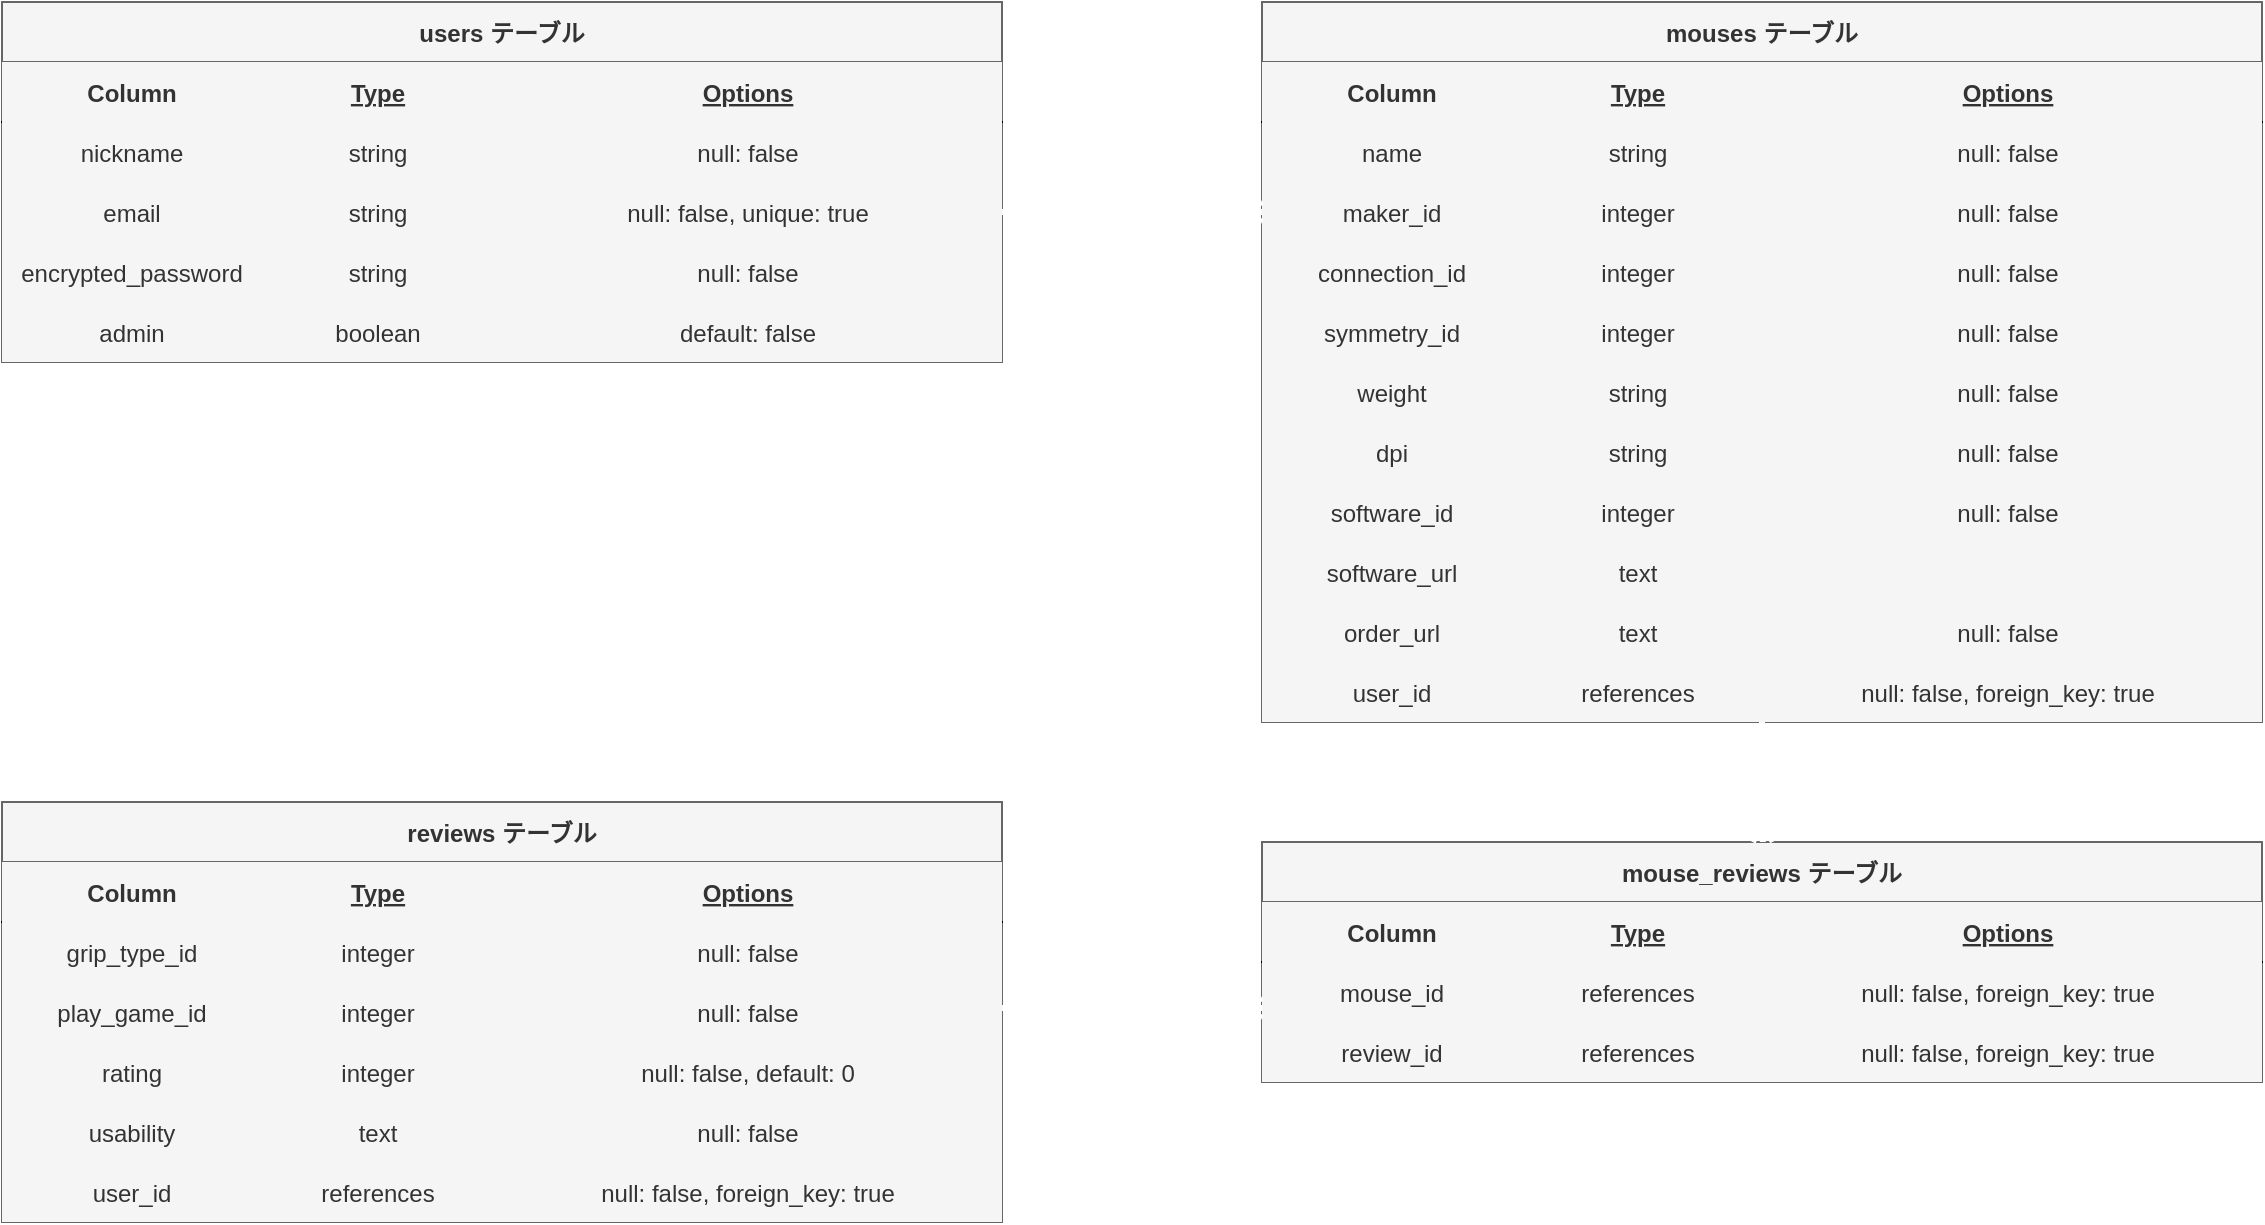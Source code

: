 <mxfile>
    <diagram id="pnJ2fWy09WfW5L_RIFir" name="ページ1">
        <mxGraphModel dx="305" dy="448" grid="1" gridSize="10" guides="0" tooltips="1" connect="1" arrows="1" fold="1" page="1" pageScale="1" pageWidth="827" pageHeight="1169" math="0" shadow="0">
            <root>
                <mxCell id="0"/>
                <mxCell id="1" parent="0"/>
                <mxCell id="3" value="mouses テーブル" style="shape=table;startSize=30;container=1;collapsible=1;childLayout=tableLayout;fixedRows=1;rowLines=0;fontStyle=1;align=center;resizeLast=1;verticalAlign=middle;fillColor=#f5f5f5;fontColor=#333333;strokeColor=#666666;" parent="1" vertex="1">
                    <mxGeometry x="670" y="80" width="500" height="360" as="geometry"/>
                </mxCell>
                <mxCell id="4" value="" style="shape=partialRectangle;collapsible=0;dropTarget=0;pointerEvents=0;fillColor=none;top=0;left=0;bottom=1;right=0;points=[[0,0.5],[1,0.5]];portConstraint=eastwest;align=center;" parent="3" vertex="1">
                    <mxGeometry y="30" width="500" height="30" as="geometry"/>
                </mxCell>
                <mxCell id="5" value="Column" style="shape=partialRectangle;connectable=0;fillColor=#f5f5f5;top=0;left=0;bottom=0;right=0;fontStyle=1;overflow=hidden;align=center;fontColor=#333333;strokeColor=#666666;" parent="4" vertex="1">
                    <mxGeometry width="130" height="30" as="geometry">
                        <mxRectangle width="130" height="30" as="alternateBounds"/>
                    </mxGeometry>
                </mxCell>
                <mxCell id="6" value="Type" style="shape=partialRectangle;connectable=0;fillColor=#f5f5f5;top=0;left=0;bottom=0;right=0;align=center;spacingLeft=6;fontStyle=5;overflow=hidden;fontColor=#333333;strokeColor=#666666;" parent="4" vertex="1">
                    <mxGeometry x="130" width="110" height="30" as="geometry">
                        <mxRectangle width="110" height="30" as="alternateBounds"/>
                    </mxGeometry>
                </mxCell>
                <mxCell id="16" value="Options" style="shape=partialRectangle;connectable=0;fillColor=#f5f5f5;top=0;left=0;bottom=0;right=0;align=center;spacingLeft=6;fontStyle=5;overflow=hidden;fontColor=#333333;strokeColor=#666666;" parent="4" vertex="1">
                    <mxGeometry x="240" width="260" height="30" as="geometry">
                        <mxRectangle width="260" height="30" as="alternateBounds"/>
                    </mxGeometry>
                </mxCell>
                <mxCell id="7" value="" style="shape=partialRectangle;collapsible=0;dropTarget=0;pointerEvents=0;fillColor=none;top=0;left=0;bottom=0;right=0;points=[[0,0.5],[1,0.5]];portConstraint=eastwest;align=center;" parent="3" vertex="1">
                    <mxGeometry y="60" width="500" height="30" as="geometry"/>
                </mxCell>
                <mxCell id="8" value="name" style="shape=partialRectangle;connectable=0;fillColor=#f5f5f5;top=0;left=0;bottom=0;right=0;editable=1;overflow=hidden;align=center;fontColor=#333333;strokeColor=#666666;" parent="7" vertex="1">
                    <mxGeometry width="130" height="30" as="geometry">
                        <mxRectangle width="130" height="30" as="alternateBounds"/>
                    </mxGeometry>
                </mxCell>
                <mxCell id="9" value="string" style="shape=partialRectangle;connectable=0;fillColor=#f5f5f5;top=0;left=0;bottom=0;right=0;align=center;spacingLeft=6;overflow=hidden;fontColor=#333333;strokeColor=#666666;" parent="7" vertex="1">
                    <mxGeometry x="130" width="110" height="30" as="geometry">
                        <mxRectangle width="110" height="30" as="alternateBounds"/>
                    </mxGeometry>
                </mxCell>
                <mxCell id="17" value="null: false" style="shape=partialRectangle;connectable=0;fillColor=#f5f5f5;top=0;left=0;bottom=0;right=0;align=center;spacingLeft=6;overflow=hidden;fontColor=#333333;strokeColor=#666666;" parent="7" vertex="1">
                    <mxGeometry x="240" width="260" height="30" as="geometry">
                        <mxRectangle width="260" height="30" as="alternateBounds"/>
                    </mxGeometry>
                </mxCell>
                <mxCell id="10" value="" style="shape=partialRectangle;collapsible=0;dropTarget=0;pointerEvents=0;fillColor=none;top=0;left=0;bottom=0;right=0;points=[[0,0.5],[1,0.5]];portConstraint=eastwest;align=center;" parent="3" vertex="1">
                    <mxGeometry y="90" width="500" height="30" as="geometry"/>
                </mxCell>
                <mxCell id="11" value="maker_id" style="shape=partialRectangle;connectable=0;fillColor=#f5f5f5;top=0;left=0;bottom=0;right=0;editable=1;overflow=hidden;align=center;fontColor=#333333;strokeColor=#666666;" parent="10" vertex="1">
                    <mxGeometry width="130" height="30" as="geometry">
                        <mxRectangle width="130" height="30" as="alternateBounds"/>
                    </mxGeometry>
                </mxCell>
                <mxCell id="12" value="integer" style="shape=partialRectangle;connectable=0;fillColor=#f5f5f5;top=0;left=0;bottom=0;right=0;align=center;spacingLeft=6;overflow=hidden;fontColor=#333333;strokeColor=#666666;" parent="10" vertex="1">
                    <mxGeometry x="130" width="110" height="30" as="geometry">
                        <mxRectangle width="110" height="30" as="alternateBounds"/>
                    </mxGeometry>
                </mxCell>
                <mxCell id="18" value="null: false" style="shape=partialRectangle;connectable=0;fillColor=#f5f5f5;top=0;left=0;bottom=0;right=0;align=center;spacingLeft=6;overflow=hidden;fontColor=#333333;strokeColor=#666666;" parent="10" vertex="1">
                    <mxGeometry x="240" width="260" height="30" as="geometry">
                        <mxRectangle width="260" height="30" as="alternateBounds"/>
                    </mxGeometry>
                </mxCell>
                <mxCell id="13" value="" style="shape=partialRectangle;collapsible=0;dropTarget=0;pointerEvents=0;fillColor=none;top=0;left=0;bottom=0;right=0;points=[[0,0.5],[1,0.5]];portConstraint=eastwest;align=center;" parent="3" vertex="1">
                    <mxGeometry y="120" width="500" height="30" as="geometry"/>
                </mxCell>
                <mxCell id="14" value="connection_id" style="shape=partialRectangle;connectable=0;fillColor=#f5f5f5;top=0;left=0;bottom=0;right=0;editable=1;overflow=hidden;align=center;fontColor=#333333;strokeColor=#666666;" parent="13" vertex="1">
                    <mxGeometry width="130" height="30" as="geometry">
                        <mxRectangle width="130" height="30" as="alternateBounds"/>
                    </mxGeometry>
                </mxCell>
                <mxCell id="15" value="integer" style="shape=partialRectangle;connectable=0;fillColor=#f5f5f5;top=0;left=0;bottom=0;right=0;align=center;spacingLeft=6;overflow=hidden;fontColor=#333333;strokeColor=#666666;" parent="13" vertex="1">
                    <mxGeometry x="130" width="110" height="30" as="geometry">
                        <mxRectangle width="110" height="30" as="alternateBounds"/>
                    </mxGeometry>
                </mxCell>
                <mxCell id="19" value="null: false" style="shape=partialRectangle;connectable=0;fillColor=#f5f5f5;top=0;left=0;bottom=0;right=0;align=center;spacingLeft=6;overflow=hidden;fontColor=#333333;strokeColor=#666666;" parent="13" vertex="1">
                    <mxGeometry x="240" width="260" height="30" as="geometry">
                        <mxRectangle width="260" height="30" as="alternateBounds"/>
                    </mxGeometry>
                </mxCell>
                <mxCell id="28" style="shape=partialRectangle;collapsible=0;dropTarget=0;pointerEvents=0;fillColor=none;top=0;left=0;bottom=0;right=0;points=[[0,0.5],[1,0.5]];portConstraint=eastwest;align=center;" parent="3" vertex="1">
                    <mxGeometry y="150" width="500" height="30" as="geometry"/>
                </mxCell>
                <mxCell id="29" value="symmetry_id" style="shape=partialRectangle;connectable=0;fillColor=#f5f5f5;top=0;left=0;bottom=0;right=0;editable=1;overflow=hidden;align=center;fontColor=#333333;strokeColor=#666666;" parent="28" vertex="1">
                    <mxGeometry width="130" height="30" as="geometry">
                        <mxRectangle width="130" height="30" as="alternateBounds"/>
                    </mxGeometry>
                </mxCell>
                <mxCell id="30" value="integer" style="shape=partialRectangle;connectable=0;fillColor=#f5f5f5;top=0;left=0;bottom=0;right=0;align=center;spacingLeft=6;overflow=hidden;fontColor=#333333;strokeColor=#666666;" parent="28" vertex="1">
                    <mxGeometry x="130" width="110" height="30" as="geometry">
                        <mxRectangle width="110" height="30" as="alternateBounds"/>
                    </mxGeometry>
                </mxCell>
                <mxCell id="31" value="null: false" style="shape=partialRectangle;connectable=0;fillColor=#f5f5f5;top=0;left=0;bottom=0;right=0;align=center;spacingLeft=6;overflow=hidden;fontStyle=0;fontColor=#333333;strokeColor=#666666;" parent="28" vertex="1">
                    <mxGeometry x="240" width="260" height="30" as="geometry">
                        <mxRectangle width="260" height="30" as="alternateBounds"/>
                    </mxGeometry>
                </mxCell>
                <mxCell id="24" style="shape=partialRectangle;collapsible=0;dropTarget=0;pointerEvents=0;fillColor=none;top=0;left=0;bottom=0;right=0;points=[[0,0.5],[1,0.5]];portConstraint=eastwest;align=center;" parent="3" vertex="1">
                    <mxGeometry y="180" width="500" height="30" as="geometry"/>
                </mxCell>
                <mxCell id="25" value="weight" style="shape=partialRectangle;connectable=0;fillColor=#f5f5f5;top=0;left=0;bottom=0;right=0;editable=1;overflow=hidden;align=center;fontColor=#333333;strokeColor=#666666;" parent="24" vertex="1">
                    <mxGeometry width="130" height="30" as="geometry">
                        <mxRectangle width="130" height="30" as="alternateBounds"/>
                    </mxGeometry>
                </mxCell>
                <mxCell id="26" value="string" style="shape=partialRectangle;connectable=0;fillColor=#f5f5f5;top=0;left=0;bottom=0;right=0;align=center;spacingLeft=6;overflow=hidden;fontColor=#333333;strokeColor=#666666;" parent="24" vertex="1">
                    <mxGeometry x="130" width="110" height="30" as="geometry">
                        <mxRectangle width="110" height="30" as="alternateBounds"/>
                    </mxGeometry>
                </mxCell>
                <mxCell id="27" value="null: false" style="shape=partialRectangle;connectable=0;fillColor=#f5f5f5;top=0;left=0;bottom=0;right=0;align=center;spacingLeft=6;overflow=hidden;fontColor=#333333;strokeColor=#666666;" parent="24" vertex="1">
                    <mxGeometry x="240" width="260" height="30" as="geometry">
                        <mxRectangle width="260" height="30" as="alternateBounds"/>
                    </mxGeometry>
                </mxCell>
                <mxCell id="20" style="shape=partialRectangle;collapsible=0;dropTarget=0;pointerEvents=0;fillColor=none;top=0;left=0;bottom=0;right=0;points=[[0,0.5],[1,0.5]];portConstraint=eastwest;align=center;" parent="3" vertex="1">
                    <mxGeometry y="210" width="500" height="30" as="geometry"/>
                </mxCell>
                <mxCell id="21" value="dpi" style="shape=partialRectangle;connectable=0;fillColor=#f5f5f5;top=0;left=0;bottom=0;right=0;editable=1;overflow=hidden;align=center;fontColor=#333333;strokeColor=#666666;" parent="20" vertex="1">
                    <mxGeometry width="130" height="30" as="geometry">
                        <mxRectangle width="130" height="30" as="alternateBounds"/>
                    </mxGeometry>
                </mxCell>
                <mxCell id="22" value="string" style="shape=partialRectangle;connectable=0;fillColor=#f5f5f5;top=0;left=0;bottom=0;right=0;align=center;spacingLeft=6;overflow=hidden;fontColor=#333333;strokeColor=#666666;" parent="20" vertex="1">
                    <mxGeometry x="130" width="110" height="30" as="geometry">
                        <mxRectangle width="110" height="30" as="alternateBounds"/>
                    </mxGeometry>
                </mxCell>
                <mxCell id="23" value="null: false" style="shape=partialRectangle;connectable=0;fillColor=#f5f5f5;top=0;left=0;bottom=0;right=0;align=center;spacingLeft=6;overflow=hidden;fontColor=#333333;strokeColor=#666666;" parent="20" vertex="1">
                    <mxGeometry x="240" width="260" height="30" as="geometry">
                        <mxRectangle width="260" height="30" as="alternateBounds"/>
                    </mxGeometry>
                </mxCell>
                <mxCell id="36" style="shape=partialRectangle;collapsible=0;dropTarget=0;pointerEvents=0;fillColor=none;top=0;left=0;bottom=0;right=0;points=[[0,0.5],[1,0.5]];portConstraint=eastwest;align=center;" parent="3" vertex="1">
                    <mxGeometry y="240" width="500" height="30" as="geometry"/>
                </mxCell>
                <mxCell id="37" value="software_id" style="shape=partialRectangle;connectable=0;fillColor=#f5f5f5;top=0;left=0;bottom=0;right=0;editable=1;overflow=hidden;align=center;fontColor=#333333;strokeColor=#666666;" parent="36" vertex="1">
                    <mxGeometry width="130" height="30" as="geometry">
                        <mxRectangle width="130" height="30" as="alternateBounds"/>
                    </mxGeometry>
                </mxCell>
                <mxCell id="38" value="integer" style="shape=partialRectangle;connectable=0;fillColor=#f5f5f5;top=0;left=0;bottom=0;right=0;align=center;spacingLeft=6;overflow=hidden;fontColor=#333333;strokeColor=#666666;" parent="36" vertex="1">
                    <mxGeometry x="130" width="110" height="30" as="geometry">
                        <mxRectangle width="110" height="30" as="alternateBounds"/>
                    </mxGeometry>
                </mxCell>
                <mxCell id="39" value="null: false" style="shape=partialRectangle;connectable=0;fillColor=#f5f5f5;top=0;left=0;bottom=0;right=0;align=center;spacingLeft=6;overflow=hidden;fontColor=#333333;strokeColor=#666666;" parent="36" vertex="1">
                    <mxGeometry x="240" width="260" height="30" as="geometry">
                        <mxRectangle width="260" height="30" as="alternateBounds"/>
                    </mxGeometry>
                </mxCell>
                <mxCell id="32" style="shape=partialRectangle;collapsible=0;dropTarget=0;pointerEvents=0;fillColor=none;top=0;left=0;bottom=0;right=0;points=[[0,0.5],[1,0.5]];portConstraint=eastwest;align=center;" parent="3" vertex="1">
                    <mxGeometry y="270" width="500" height="30" as="geometry"/>
                </mxCell>
                <mxCell id="33" value="software_url" style="shape=partialRectangle;connectable=0;fillColor=#f5f5f5;top=0;left=0;bottom=0;right=0;editable=1;overflow=hidden;align=center;fontColor=#333333;strokeColor=#666666;" parent="32" vertex="1">
                    <mxGeometry width="130" height="30" as="geometry">
                        <mxRectangle width="130" height="30" as="alternateBounds"/>
                    </mxGeometry>
                </mxCell>
                <mxCell id="34" value="text" style="shape=partialRectangle;connectable=0;fillColor=#f5f5f5;top=0;left=0;bottom=0;right=0;align=center;spacingLeft=6;overflow=hidden;fontColor=#333333;strokeColor=#666666;" parent="32" vertex="1">
                    <mxGeometry x="130" width="110" height="30" as="geometry">
                        <mxRectangle width="110" height="30" as="alternateBounds"/>
                    </mxGeometry>
                </mxCell>
                <mxCell id="35" style="shape=partialRectangle;connectable=0;fillColor=#f5f5f5;top=0;left=0;bottom=0;right=0;align=center;spacingLeft=6;overflow=hidden;fontColor=#333333;strokeColor=#666666;" parent="32" vertex="1">
                    <mxGeometry x="240" width="260" height="30" as="geometry">
                        <mxRectangle width="260" height="30" as="alternateBounds"/>
                    </mxGeometry>
                </mxCell>
                <mxCell id="40" style="shape=partialRectangle;collapsible=0;dropTarget=0;pointerEvents=0;fillColor=none;top=0;left=0;bottom=0;right=0;points=[[0,0.5],[1,0.5]];portConstraint=eastwest;align=center;" parent="3" vertex="1">
                    <mxGeometry y="300" width="500" height="30" as="geometry"/>
                </mxCell>
                <mxCell id="41" value="order_url" style="shape=partialRectangle;connectable=0;fillColor=#f5f5f5;top=0;left=0;bottom=0;right=0;editable=1;overflow=hidden;align=center;fontColor=#333333;strokeColor=#666666;" parent="40" vertex="1">
                    <mxGeometry width="130" height="30" as="geometry">
                        <mxRectangle width="130" height="30" as="alternateBounds"/>
                    </mxGeometry>
                </mxCell>
                <mxCell id="42" value="text" style="shape=partialRectangle;connectable=0;fillColor=#f5f5f5;top=0;left=0;bottom=0;right=0;align=center;spacingLeft=6;overflow=hidden;fontColor=#333333;strokeColor=#666666;" parent="40" vertex="1">
                    <mxGeometry x="130" width="110" height="30" as="geometry">
                        <mxRectangle width="110" height="30" as="alternateBounds"/>
                    </mxGeometry>
                </mxCell>
                <mxCell id="43" value="null: false" style="shape=partialRectangle;connectable=0;fillColor=#f5f5f5;top=0;left=0;bottom=0;right=0;align=center;spacingLeft=6;overflow=hidden;fontColor=#333333;strokeColor=#666666;" parent="40" vertex="1">
                    <mxGeometry x="240" width="260" height="30" as="geometry">
                        <mxRectangle width="260" height="30" as="alternateBounds"/>
                    </mxGeometry>
                </mxCell>
                <mxCell id="87" style="shape=partialRectangle;collapsible=0;dropTarget=0;pointerEvents=0;fillColor=none;top=0;left=0;bottom=0;right=0;points=[[0,0.5],[1,0.5]];portConstraint=eastwest;align=center;" parent="3" vertex="1">
                    <mxGeometry y="330" width="500" height="30" as="geometry"/>
                </mxCell>
                <mxCell id="88" value="user_id" style="shape=partialRectangle;connectable=0;fillColor=#f5f5f5;top=0;left=0;bottom=0;right=0;editable=1;overflow=hidden;align=center;fontColor=#333333;strokeColor=#666666;" parent="87" vertex="1">
                    <mxGeometry width="130" height="30" as="geometry">
                        <mxRectangle width="130" height="30" as="alternateBounds"/>
                    </mxGeometry>
                </mxCell>
                <mxCell id="89" value="references" style="shape=partialRectangle;connectable=0;fillColor=#f5f5f5;top=0;left=0;bottom=0;right=0;align=center;spacingLeft=6;overflow=hidden;fontColor=#333333;strokeColor=#666666;" parent="87" vertex="1">
                    <mxGeometry x="130" width="110" height="30" as="geometry">
                        <mxRectangle width="110" height="30" as="alternateBounds"/>
                    </mxGeometry>
                </mxCell>
                <mxCell id="90" value="null: false, foreign_key: true" style="shape=partialRectangle;connectable=0;fillColor=#f5f5f5;top=0;left=0;bottom=0;right=0;align=center;spacingLeft=6;overflow=hidden;fontColor=#333333;strokeColor=#666666;" parent="87" vertex="1">
                    <mxGeometry x="240" width="260" height="30" as="geometry">
                        <mxRectangle width="260" height="30" as="alternateBounds"/>
                    </mxGeometry>
                </mxCell>
                <mxCell id="44" value="users テーブル" style="shape=table;startSize=30;container=1;collapsible=1;childLayout=tableLayout;fixedRows=1;rowLines=0;fontStyle=1;align=center;resizeLast=1;verticalAlign=middle;fillColor=#F5F5F5;fontColor=#333333;strokeColor=#666666;gradientColor=none;swimlaneFillColor=none;" parent="1" vertex="1">
                    <mxGeometry x="40" y="80" width="500" height="180" as="geometry"/>
                </mxCell>
                <mxCell id="45" value="" style="shape=partialRectangle;collapsible=0;dropTarget=0;pointerEvents=0;fillColor=none;top=0;left=0;bottom=1;right=0;points=[[0,0.5],[1,0.5]];portConstraint=eastwest;align=center;" parent="44" vertex="1">
                    <mxGeometry y="30" width="500" height="30" as="geometry"/>
                </mxCell>
                <mxCell id="46" value="Column" style="shape=partialRectangle;connectable=0;fillColor=#f5f5f5;top=0;left=0;bottom=0;right=0;fontStyle=1;overflow=hidden;align=center;fontColor=#333333;strokeColor=#666666;" parent="45" vertex="1">
                    <mxGeometry width="130" height="30" as="geometry">
                        <mxRectangle width="130" height="30" as="alternateBounds"/>
                    </mxGeometry>
                </mxCell>
                <mxCell id="47" value="Type" style="shape=partialRectangle;connectable=0;fillColor=#f5f5f5;top=0;left=0;bottom=0;right=0;align=center;spacingLeft=6;fontStyle=5;overflow=hidden;fontColor=#333333;strokeColor=#666666;" parent="45" vertex="1">
                    <mxGeometry x="130" width="110" height="30" as="geometry">
                        <mxRectangle width="110" height="30" as="alternateBounds"/>
                    </mxGeometry>
                </mxCell>
                <mxCell id="48" value="Options" style="shape=partialRectangle;connectable=0;fillColor=#f5f5f5;top=0;left=0;bottom=0;right=0;align=center;spacingLeft=6;fontStyle=5;overflow=hidden;fontColor=#333333;strokeColor=#666666;" parent="45" vertex="1">
                    <mxGeometry x="240" width="260" height="30" as="geometry">
                        <mxRectangle width="260" height="30" as="alternateBounds"/>
                    </mxGeometry>
                </mxCell>
                <mxCell id="49" value="" style="shape=partialRectangle;collapsible=0;dropTarget=0;pointerEvents=0;fillColor=none;top=0;left=0;bottom=0;right=0;points=[[0,0.5],[1,0.5]];portConstraint=eastwest;align=center;" parent="44" vertex="1">
                    <mxGeometry y="60" width="500" height="30" as="geometry"/>
                </mxCell>
                <mxCell id="50" value="nickname" style="shape=partialRectangle;connectable=0;fillColor=#f5f5f5;top=0;left=0;bottom=0;right=0;editable=1;overflow=hidden;align=center;fontColor=#333333;strokeColor=#666666;" parent="49" vertex="1">
                    <mxGeometry width="130" height="30" as="geometry">
                        <mxRectangle width="130" height="30" as="alternateBounds"/>
                    </mxGeometry>
                </mxCell>
                <mxCell id="51" value="string" style="shape=partialRectangle;connectable=0;fillColor=#f5f5f5;top=0;left=0;bottom=0;right=0;align=center;spacingLeft=6;overflow=hidden;fontColor=#333333;strokeColor=#666666;" parent="49" vertex="1">
                    <mxGeometry x="130" width="110" height="30" as="geometry">
                        <mxRectangle width="110" height="30" as="alternateBounds"/>
                    </mxGeometry>
                </mxCell>
                <mxCell id="52" value="null: false" style="shape=partialRectangle;connectable=0;fillColor=#f5f5f5;top=0;left=0;bottom=0;right=0;align=center;spacingLeft=6;overflow=hidden;fontColor=#333333;strokeColor=#666666;" parent="49" vertex="1">
                    <mxGeometry x="240" width="260" height="30" as="geometry">
                        <mxRectangle width="260" height="30" as="alternateBounds"/>
                    </mxGeometry>
                </mxCell>
                <mxCell id="53" value="" style="shape=partialRectangle;collapsible=0;dropTarget=0;pointerEvents=0;fillColor=none;top=0;left=0;bottom=0;right=0;points=[[0,0.5],[1,0.5]];portConstraint=eastwest;align=center;" parent="44" vertex="1">
                    <mxGeometry y="90" width="500" height="30" as="geometry"/>
                </mxCell>
                <mxCell id="54" value="email" style="shape=partialRectangle;connectable=0;fillColor=#f5f5f5;top=0;left=0;bottom=0;right=0;editable=1;overflow=hidden;align=center;fontColor=#333333;strokeColor=#666666;" parent="53" vertex="1">
                    <mxGeometry width="130" height="30" as="geometry">
                        <mxRectangle width="130" height="30" as="alternateBounds"/>
                    </mxGeometry>
                </mxCell>
                <mxCell id="55" value="string" style="shape=partialRectangle;connectable=0;fillColor=#f5f5f5;top=0;left=0;bottom=0;right=0;align=center;spacingLeft=6;overflow=hidden;fontColor=#333333;strokeColor=#666666;" parent="53" vertex="1">
                    <mxGeometry x="130" width="110" height="30" as="geometry">
                        <mxRectangle width="110" height="30" as="alternateBounds"/>
                    </mxGeometry>
                </mxCell>
                <mxCell id="56" value="null: false, unique: true" style="shape=partialRectangle;connectable=0;fillColor=#f5f5f5;top=0;left=0;bottom=0;right=0;align=center;spacingLeft=6;overflow=hidden;fontColor=#333333;strokeColor=#666666;" parent="53" vertex="1">
                    <mxGeometry x="240" width="260" height="30" as="geometry">
                        <mxRectangle width="260" height="30" as="alternateBounds"/>
                    </mxGeometry>
                </mxCell>
                <mxCell id="57" value="" style="shape=partialRectangle;collapsible=0;dropTarget=0;pointerEvents=0;fillColor=none;top=0;left=0;bottom=0;right=0;points=[[0,0.5],[1,0.5]];portConstraint=eastwest;align=center;" parent="44" vertex="1">
                    <mxGeometry y="120" width="500" height="30" as="geometry"/>
                </mxCell>
                <mxCell id="58" value="encrypted_password" style="shape=partialRectangle;connectable=0;fillColor=#f5f5f5;top=0;left=0;bottom=0;right=0;editable=1;overflow=hidden;align=center;fontColor=#333333;strokeColor=#666666;" parent="57" vertex="1">
                    <mxGeometry width="130" height="30" as="geometry">
                        <mxRectangle width="130" height="30" as="alternateBounds"/>
                    </mxGeometry>
                </mxCell>
                <mxCell id="59" value="string" style="shape=partialRectangle;connectable=0;fillColor=#f5f5f5;top=0;left=0;bottom=0;right=0;align=center;spacingLeft=6;overflow=hidden;fontColor=#333333;strokeColor=#666666;" parent="57" vertex="1">
                    <mxGeometry x="130" width="110" height="30" as="geometry">
                        <mxRectangle width="110" height="30" as="alternateBounds"/>
                    </mxGeometry>
                </mxCell>
                <mxCell id="60" value="null: false" style="shape=partialRectangle;connectable=0;fillColor=#f5f5f5;top=0;left=0;bottom=0;right=0;align=center;spacingLeft=6;overflow=hidden;fontColor=#333333;strokeColor=#666666;" parent="57" vertex="1">
                    <mxGeometry x="240" width="260" height="30" as="geometry">
                        <mxRectangle width="260" height="30" as="alternateBounds"/>
                    </mxGeometry>
                </mxCell>
                <mxCell id="81" style="shape=partialRectangle;collapsible=0;dropTarget=0;pointerEvents=0;fillColor=none;top=0;left=0;bottom=0;right=0;points=[[0,0.5],[1,0.5]];portConstraint=eastwest;align=center;" parent="44" vertex="1">
                    <mxGeometry y="150" width="500" height="30" as="geometry"/>
                </mxCell>
                <mxCell id="82" value="admin" style="shape=partialRectangle;connectable=0;fillColor=#f5f5f5;top=0;left=0;bottom=0;right=0;editable=1;overflow=hidden;align=center;fontColor=#333333;strokeColor=#666666;" parent="81" vertex="1">
                    <mxGeometry width="130" height="30" as="geometry">
                        <mxRectangle width="130" height="30" as="alternateBounds"/>
                    </mxGeometry>
                </mxCell>
                <mxCell id="83" value="boolean" style="shape=partialRectangle;connectable=0;fillColor=#f5f5f5;top=0;left=0;bottom=0;right=0;align=center;spacingLeft=6;overflow=hidden;fontColor=#333333;strokeColor=#666666;" parent="81" vertex="1">
                    <mxGeometry x="130" width="110" height="30" as="geometry">
                        <mxRectangle width="110" height="30" as="alternateBounds"/>
                    </mxGeometry>
                </mxCell>
                <mxCell id="84" value="default: false" style="shape=partialRectangle;connectable=0;fillColor=#f5f5f5;top=0;left=0;bottom=0;right=0;align=center;spacingLeft=6;overflow=hidden;fontColor=#333333;strokeColor=#666666;" parent="81" vertex="1">
                    <mxGeometry x="240" width="260" height="30" as="geometry">
                        <mxRectangle width="260" height="30" as="alternateBounds"/>
                    </mxGeometry>
                </mxCell>
                <mxCell id="85" style="edgeStyle=none;html=1;exitX=0;exitY=0.5;exitDx=0;exitDy=0;entryX=0;entryY=0.5;entryDx=0;entryDy=0;" parent="44" source="44" edge="1">
                    <mxGeometry relative="1" as="geometry"/>
                </mxCell>
                <mxCell id="86" value="" style="edgeStyle=entityRelationEdgeStyle;fontSize=12;html=1;endArrow=ERoneToMany;endFill=0;exitX=1;exitY=0.5;exitDx=0;exitDy=0;strokeWidth=3;startArrow=ERone;startFill=0;entryX=0;entryY=0.5;entryDx=0;entryDy=0;fillColor=#f5f5f5;strokeColor=#FFFFFF;" parent="1" source="53" target="10" edge="1">
                    <mxGeometry width="100" height="100" relative="1" as="geometry">
                        <mxPoint x="570" y="350" as="sourcePoint"/>
                        <mxPoint x="670" y="250" as="targetPoint"/>
                    </mxGeometry>
                </mxCell>
                <mxCell id="91" value="reviews テーブル" style="shape=table;startSize=30;container=1;collapsible=1;childLayout=tableLayout;fixedRows=1;rowLines=0;fontStyle=1;align=center;resizeLast=1;verticalAlign=middle;fillColor=#f5f5f5;fontColor=#333333;strokeColor=#666666;" parent="1" vertex="1">
                    <mxGeometry x="40" y="480" width="500" height="210" as="geometry"/>
                </mxCell>
                <mxCell id="92" value="" style="shape=partialRectangle;collapsible=0;dropTarget=0;pointerEvents=0;fillColor=none;top=0;left=0;bottom=1;right=0;points=[[0,0.5],[1,0.5]];portConstraint=eastwest;align=center;" parent="91" vertex="1">
                    <mxGeometry y="30" width="500" height="30" as="geometry"/>
                </mxCell>
                <mxCell id="93" value="Column" style="shape=partialRectangle;connectable=0;fillColor=#f5f5f5;top=0;left=0;bottom=0;right=0;fontStyle=1;overflow=hidden;align=center;fontColor=#333333;strokeColor=#666666;" parent="92" vertex="1">
                    <mxGeometry width="130" height="30" as="geometry">
                        <mxRectangle width="130" height="30" as="alternateBounds"/>
                    </mxGeometry>
                </mxCell>
                <mxCell id="94" value="Type" style="shape=partialRectangle;connectable=0;fillColor=#f5f5f5;top=0;left=0;bottom=0;right=0;align=center;spacingLeft=6;fontStyle=5;overflow=hidden;fontColor=#333333;strokeColor=#666666;" parent="92" vertex="1">
                    <mxGeometry x="130" width="110" height="30" as="geometry">
                        <mxRectangle width="110" height="30" as="alternateBounds"/>
                    </mxGeometry>
                </mxCell>
                <mxCell id="95" value="Options" style="shape=partialRectangle;connectable=0;fillColor=#f5f5f5;top=0;left=0;bottom=0;right=0;align=center;spacingLeft=6;fontStyle=5;overflow=hidden;fontColor=#333333;strokeColor=#666666;" parent="92" vertex="1">
                    <mxGeometry x="240" width="260" height="30" as="geometry">
                        <mxRectangle width="260" height="30" as="alternateBounds"/>
                    </mxGeometry>
                </mxCell>
                <mxCell id="96" value="" style="shape=partialRectangle;collapsible=0;dropTarget=0;pointerEvents=0;fillColor=none;top=0;left=0;bottom=0;right=0;points=[[0,0.5],[1,0.5]];portConstraint=eastwest;align=center;" parent="91" vertex="1">
                    <mxGeometry y="60" width="500" height="30" as="geometry"/>
                </mxCell>
                <mxCell id="97" value="grip_type_id" style="shape=partialRectangle;connectable=0;fillColor=#f5f5f5;top=0;left=0;bottom=0;right=0;editable=1;overflow=hidden;align=center;fontColor=#333333;strokeColor=#666666;" parent="96" vertex="1">
                    <mxGeometry width="130" height="30" as="geometry">
                        <mxRectangle width="130" height="30" as="alternateBounds"/>
                    </mxGeometry>
                </mxCell>
                <mxCell id="98" value="integer" style="shape=partialRectangle;connectable=0;fillColor=#f5f5f5;top=0;left=0;bottom=0;right=0;align=center;spacingLeft=6;overflow=hidden;fontColor=#333333;strokeColor=#666666;" parent="96" vertex="1">
                    <mxGeometry x="130" width="110" height="30" as="geometry">
                        <mxRectangle width="110" height="30" as="alternateBounds"/>
                    </mxGeometry>
                </mxCell>
                <mxCell id="99" value="null: false" style="shape=partialRectangle;connectable=0;fillColor=#f5f5f5;top=0;left=0;bottom=0;right=0;align=center;spacingLeft=6;overflow=hidden;fontColor=#333333;strokeColor=#666666;" parent="96" vertex="1">
                    <mxGeometry x="240" width="260" height="30" as="geometry">
                        <mxRectangle width="260" height="30" as="alternateBounds"/>
                    </mxGeometry>
                </mxCell>
                <mxCell id="100" value="" style="shape=partialRectangle;collapsible=0;dropTarget=0;pointerEvents=0;fillColor=none;top=0;left=0;bottom=0;right=0;points=[[0,0.5],[1,0.5]];portConstraint=eastwest;align=center;" parent="91" vertex="1">
                    <mxGeometry y="90" width="500" height="30" as="geometry"/>
                </mxCell>
                <mxCell id="101" value="play_game_id" style="shape=partialRectangle;connectable=0;fillColor=#f5f5f5;top=0;left=0;bottom=0;right=0;editable=1;overflow=hidden;align=center;fontColor=#333333;strokeColor=#666666;" parent="100" vertex="1">
                    <mxGeometry width="130" height="30" as="geometry">
                        <mxRectangle width="130" height="30" as="alternateBounds"/>
                    </mxGeometry>
                </mxCell>
                <mxCell id="102" value="integer" style="shape=partialRectangle;connectable=0;fillColor=#f5f5f5;top=0;left=0;bottom=0;right=0;align=center;spacingLeft=6;overflow=hidden;fontColor=#333333;strokeColor=#666666;" parent="100" vertex="1">
                    <mxGeometry x="130" width="110" height="30" as="geometry">
                        <mxRectangle width="110" height="30" as="alternateBounds"/>
                    </mxGeometry>
                </mxCell>
                <mxCell id="103" value="null: false" style="shape=partialRectangle;connectable=0;fillColor=#f5f5f5;top=0;left=0;bottom=0;right=0;align=center;spacingLeft=6;overflow=hidden;fontColor=#333333;strokeColor=#666666;" parent="100" vertex="1">
                    <mxGeometry x="240" width="260" height="30" as="geometry">
                        <mxRectangle width="260" height="30" as="alternateBounds"/>
                    </mxGeometry>
                </mxCell>
                <mxCell id="104" value="" style="shape=partialRectangle;collapsible=0;dropTarget=0;pointerEvents=0;fillColor=none;top=0;left=0;bottom=0;right=0;points=[[0,0.5],[1,0.5]];portConstraint=eastwest;align=center;" parent="91" vertex="1">
                    <mxGeometry y="120" width="500" height="30" as="geometry"/>
                </mxCell>
                <mxCell id="105" value="rating" style="shape=partialRectangle;connectable=0;fillColor=#f5f5f5;top=0;left=0;bottom=0;right=0;editable=1;overflow=hidden;align=center;fontColor=#333333;strokeColor=#666666;" parent="104" vertex="1">
                    <mxGeometry width="130" height="30" as="geometry">
                        <mxRectangle width="130" height="30" as="alternateBounds"/>
                    </mxGeometry>
                </mxCell>
                <mxCell id="106" value="integer" style="shape=partialRectangle;connectable=0;fillColor=#f5f5f5;top=0;left=0;bottom=0;right=0;align=center;spacingLeft=6;overflow=hidden;fontColor=#333333;strokeColor=#666666;" parent="104" vertex="1">
                    <mxGeometry x="130" width="110" height="30" as="geometry">
                        <mxRectangle width="110" height="30" as="alternateBounds"/>
                    </mxGeometry>
                </mxCell>
                <mxCell id="107" value="null: false, default: 0" style="shape=partialRectangle;connectable=0;fillColor=#f5f5f5;top=0;left=0;bottom=0;right=0;align=center;spacingLeft=6;overflow=hidden;fontColor=#333333;strokeColor=#666666;" parent="104" vertex="1">
                    <mxGeometry x="240" width="260" height="30" as="geometry">
                        <mxRectangle width="260" height="30" as="alternateBounds"/>
                    </mxGeometry>
                </mxCell>
                <mxCell id="108" style="shape=partialRectangle;collapsible=0;dropTarget=0;pointerEvents=0;fillColor=none;top=0;left=0;bottom=0;right=0;points=[[0,0.5],[1,0.5]];portConstraint=eastwest;align=center;" parent="91" vertex="1">
                    <mxGeometry y="150" width="500" height="30" as="geometry"/>
                </mxCell>
                <mxCell id="109" value="usability" style="shape=partialRectangle;connectable=0;fillColor=#f5f5f5;top=0;left=0;bottom=0;right=0;editable=1;overflow=hidden;align=center;fontColor=#333333;strokeColor=#666666;" parent="108" vertex="1">
                    <mxGeometry width="130" height="30" as="geometry">
                        <mxRectangle width="130" height="30" as="alternateBounds"/>
                    </mxGeometry>
                </mxCell>
                <mxCell id="110" value="text" style="shape=partialRectangle;connectable=0;fillColor=#f5f5f5;top=0;left=0;bottom=0;right=0;align=center;spacingLeft=6;overflow=hidden;fontColor=#333333;strokeColor=#666666;" parent="108" vertex="1">
                    <mxGeometry x="130" width="110" height="30" as="geometry">
                        <mxRectangle width="110" height="30" as="alternateBounds"/>
                    </mxGeometry>
                </mxCell>
                <mxCell id="111" value="null: false" style="shape=partialRectangle;connectable=0;fillColor=#f5f5f5;top=0;left=0;bottom=0;right=0;align=center;spacingLeft=6;overflow=hidden;fontColor=#333333;strokeColor=#666666;" parent="108" vertex="1">
                    <mxGeometry x="240" width="260" height="30" as="geometry">
                        <mxRectangle width="260" height="30" as="alternateBounds"/>
                    </mxGeometry>
                </mxCell>
                <mxCell id="114" style="shape=partialRectangle;collapsible=0;dropTarget=0;pointerEvents=0;fillColor=none;top=0;left=0;bottom=0;right=0;points=[[0,0.5],[1,0.5]];portConstraint=eastwest;align=center;" parent="91" vertex="1">
                    <mxGeometry y="180" width="500" height="30" as="geometry"/>
                </mxCell>
                <mxCell id="115" value="user_id" style="shape=partialRectangle;connectable=0;fillColor=#f5f5f5;top=0;left=0;bottom=0;right=0;editable=1;overflow=hidden;align=center;fontColor=#333333;strokeColor=#666666;" parent="114" vertex="1">
                    <mxGeometry width="130" height="30" as="geometry">
                        <mxRectangle width="130" height="30" as="alternateBounds"/>
                    </mxGeometry>
                </mxCell>
                <mxCell id="116" value="references" style="shape=partialRectangle;connectable=0;fillColor=#f5f5f5;top=0;left=0;bottom=0;right=0;align=center;spacingLeft=6;overflow=hidden;fontColor=#333333;strokeColor=#666666;" parent="114" vertex="1">
                    <mxGeometry x="130" width="110" height="30" as="geometry">
                        <mxRectangle width="110" height="30" as="alternateBounds"/>
                    </mxGeometry>
                </mxCell>
                <mxCell id="117" value="null: false, foreign_key: true" style="shape=partialRectangle;connectable=0;fillColor=#f5f5f5;top=0;left=0;bottom=0;right=0;align=center;spacingLeft=6;overflow=hidden;fontColor=#333333;strokeColor=#666666;" parent="114" vertex="1">
                    <mxGeometry x="240" width="260" height="30" as="geometry">
                        <mxRectangle width="260" height="30" as="alternateBounds"/>
                    </mxGeometry>
                </mxCell>
                <mxCell id="112" style="edgeStyle=none;html=1;exitX=0;exitY=0.5;exitDx=0;exitDy=0;entryX=0;entryY=0.5;entryDx=0;entryDy=0;" parent="91" source="91" edge="1">
                    <mxGeometry relative="1" as="geometry"/>
                </mxCell>
                <mxCell id="113" value="" style="fontSize=12;html=1;endArrow=ERoneToMany;endFill=0;exitX=0.481;exitY=1.041;exitDx=0;exitDy=0;strokeWidth=3;startArrow=ERone;startFill=0;exitPerimeter=0;entryX=0.483;entryY=-0.006;entryDx=0;entryDy=0;entryPerimeter=0;fillColor=#f5f5f5;strokeColor=#FFFFFF;" parent="1" source="81" target="91" edge="1">
                    <mxGeometry width="100" height="100" relative="1" as="geometry">
                        <mxPoint x="300.0" y="310.0" as="sourcePoint"/>
                        <mxPoint x="281" y="470" as="targetPoint"/>
                    </mxGeometry>
                </mxCell>
                <mxCell id="118" value="mouse_reviews テーブル" style="shape=table;startSize=30;container=1;collapsible=1;childLayout=tableLayout;fixedRows=1;rowLines=0;fontStyle=1;align=center;resizeLast=1;verticalAlign=middle;fillColor=#f5f5f5;fontColor=#333333;strokeColor=#666666;" parent="1" vertex="1">
                    <mxGeometry x="670" y="500" width="500" height="120" as="geometry"/>
                </mxCell>
                <mxCell id="119" value="" style="shape=partialRectangle;collapsible=0;dropTarget=0;pointerEvents=0;fillColor=none;top=0;left=0;bottom=1;right=0;points=[[0,0.5],[1,0.5]];portConstraint=eastwest;align=center;" parent="118" vertex="1">
                    <mxGeometry y="30" width="500" height="30" as="geometry"/>
                </mxCell>
                <mxCell id="120" value="Column" style="shape=partialRectangle;connectable=0;fillColor=#f5f5f5;top=0;left=0;bottom=0;right=0;fontStyle=1;overflow=hidden;align=center;fontColor=#333333;strokeColor=#666666;" parent="119" vertex="1">
                    <mxGeometry width="130" height="30" as="geometry">
                        <mxRectangle width="130" height="30" as="alternateBounds"/>
                    </mxGeometry>
                </mxCell>
                <mxCell id="121" value="Type" style="shape=partialRectangle;connectable=0;fillColor=#f5f5f5;top=0;left=0;bottom=0;right=0;align=center;spacingLeft=6;fontStyle=5;overflow=hidden;fontColor=#333333;strokeColor=#666666;" parent="119" vertex="1">
                    <mxGeometry x="130" width="110" height="30" as="geometry">
                        <mxRectangle width="110" height="30" as="alternateBounds"/>
                    </mxGeometry>
                </mxCell>
                <mxCell id="122" value="Options" style="shape=partialRectangle;connectable=0;fillColor=#f5f5f5;top=0;left=0;bottom=0;right=0;align=center;spacingLeft=6;fontStyle=5;overflow=hidden;fontColor=#333333;strokeColor=#666666;" parent="119" vertex="1">
                    <mxGeometry x="240" width="260" height="30" as="geometry">
                        <mxRectangle width="260" height="30" as="alternateBounds"/>
                    </mxGeometry>
                </mxCell>
                <mxCell id="123" value="" style="shape=partialRectangle;collapsible=0;dropTarget=0;pointerEvents=0;fillColor=none;top=0;left=0;bottom=0;right=0;points=[[0,0.5],[1,0.5]];portConstraint=eastwest;align=center;" parent="118" vertex="1">
                    <mxGeometry y="60" width="500" height="30" as="geometry"/>
                </mxCell>
                <mxCell id="124" value="mouse_id" style="shape=partialRectangle;connectable=0;fillColor=#f5f5f5;top=0;left=0;bottom=0;right=0;editable=1;overflow=hidden;align=center;fontColor=#333333;strokeColor=#666666;" parent="123" vertex="1">
                    <mxGeometry width="130" height="30" as="geometry">
                        <mxRectangle width="130" height="30" as="alternateBounds"/>
                    </mxGeometry>
                </mxCell>
                <mxCell id="125" value="references" style="shape=partialRectangle;connectable=0;fillColor=#f5f5f5;top=0;left=0;bottom=0;right=0;align=center;spacingLeft=6;overflow=hidden;fontColor=#333333;strokeColor=#666666;" parent="123" vertex="1">
                    <mxGeometry x="130" width="110" height="30" as="geometry">
                        <mxRectangle width="110" height="30" as="alternateBounds"/>
                    </mxGeometry>
                </mxCell>
                <mxCell id="126" value="null: false, foreign_key: true" style="shape=partialRectangle;connectable=0;fillColor=#f5f5f5;top=0;left=0;bottom=0;right=0;align=center;spacingLeft=6;overflow=hidden;fontColor=#333333;strokeColor=#666666;" parent="123" vertex="1">
                    <mxGeometry x="240" width="260" height="30" as="geometry">
                        <mxRectangle width="260" height="30" as="alternateBounds"/>
                    </mxGeometry>
                </mxCell>
                <mxCell id="139" style="shape=partialRectangle;collapsible=0;dropTarget=0;pointerEvents=0;fillColor=none;top=0;left=0;bottom=0;right=0;points=[[0,0.5],[1,0.5]];portConstraint=eastwest;align=center;" parent="118" vertex="1">
                    <mxGeometry y="90" width="500" height="30" as="geometry"/>
                </mxCell>
                <mxCell id="140" value="review_id" style="shape=partialRectangle;connectable=0;fillColor=#f5f5f5;top=0;left=0;bottom=0;right=0;editable=1;overflow=hidden;align=center;fontColor=#333333;strokeColor=#666666;" parent="139" vertex="1">
                    <mxGeometry width="130" height="30" as="geometry">
                        <mxRectangle width="130" height="30" as="alternateBounds"/>
                    </mxGeometry>
                </mxCell>
                <mxCell id="141" value="references" style="shape=partialRectangle;connectable=0;fillColor=#f5f5f5;top=0;left=0;bottom=0;right=0;align=center;spacingLeft=6;overflow=hidden;fontColor=#333333;strokeColor=#666666;" parent="139" vertex="1">
                    <mxGeometry x="130" width="110" height="30" as="geometry">
                        <mxRectangle width="110" height="30" as="alternateBounds"/>
                    </mxGeometry>
                </mxCell>
                <mxCell id="142" value="null: false, foreign_key: true" style="shape=partialRectangle;connectable=0;fillColor=#f5f5f5;top=0;left=0;bottom=0;right=0;align=center;spacingLeft=6;overflow=hidden;fontColor=#333333;strokeColor=#666666;" parent="139" vertex="1">
                    <mxGeometry x="240" width="260" height="30" as="geometry">
                        <mxRectangle width="260" height="30" as="alternateBounds"/>
                    </mxGeometry>
                </mxCell>
                <mxCell id="143" style="edgeStyle=none;html=1;exitX=0;exitY=0.5;exitDx=0;exitDy=0;entryX=0;entryY=0.5;entryDx=0;entryDy=0;" parent="118" source="118" edge="1">
                    <mxGeometry relative="1" as="geometry"/>
                </mxCell>
                <mxCell id="144" value="" style="edgeStyle=entityRelationEdgeStyle;fontSize=12;html=1;endArrow=ERoneToMany;endFill=0;exitX=1;exitY=0.5;exitDx=0;exitDy=0;strokeWidth=3;startArrow=ERone;startFill=0;entryX=0;entryY=0.5;entryDx=0;entryDy=0;fillColor=#f5f5f5;strokeColor=#FFFFFF;" parent="1" edge="1">
                    <mxGeometry width="100" height="100" relative="1" as="geometry">
                        <mxPoint x="540.0" y="583.0" as="sourcePoint"/>
                        <mxPoint x="670.0" y="583.0" as="targetPoint"/>
                    </mxGeometry>
                </mxCell>
                <mxCell id="145" value="" style="fontSize=12;html=1;endArrow=ERoneToMany;endFill=0;strokeWidth=3;startArrow=ERone;startFill=0;entryX=0.483;entryY=-0.006;entryDx=0;entryDy=0;entryPerimeter=0;fillColor=#f5f5f5;strokeColor=#FFFFFF;" parent="1" edge="1">
                    <mxGeometry width="100" height="100" relative="1" as="geometry">
                        <mxPoint x="920" y="440" as="sourcePoint"/>
                        <mxPoint x="920.41" y="500.0" as="targetPoint"/>
                    </mxGeometry>
                </mxCell>
            </root>
        </mxGraphModel>
    </diagram>
</mxfile>